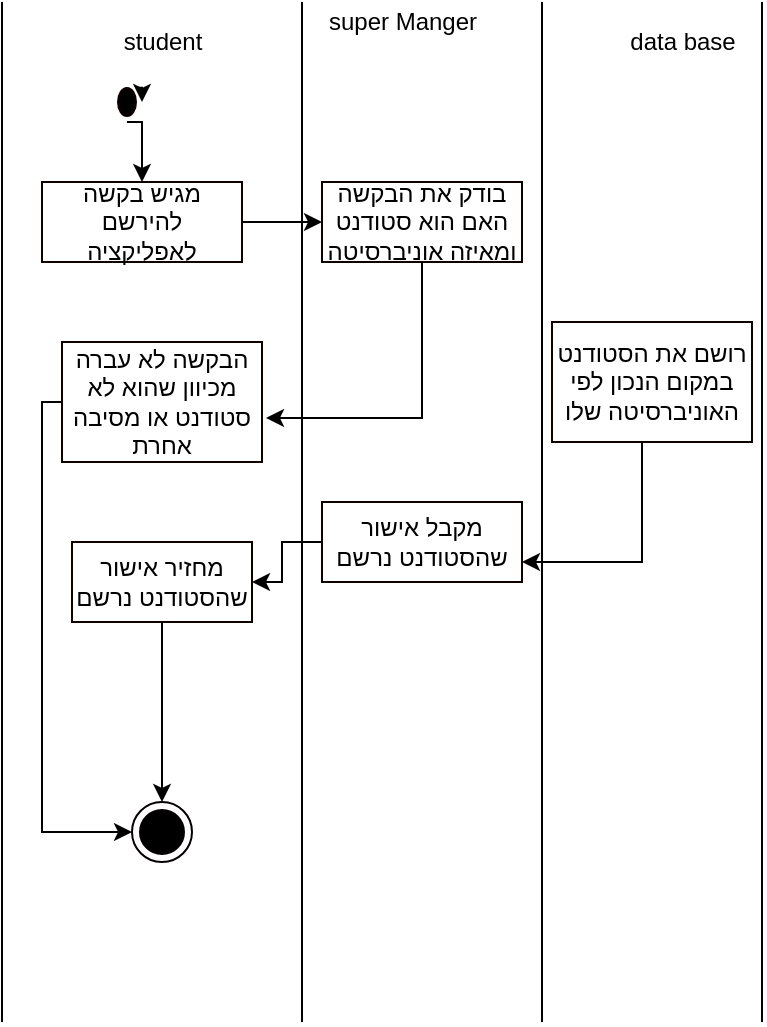 <mxfile version="15.8.3"><diagram id="ZxcNrr2-RxVxVpdg4Wmk" name="Page-1"><mxGraphModel dx="1038" dy="536" grid="1" gridSize="10" guides="1" tooltips="1" connect="1" arrows="1" fold="1" page="1" pageScale="1" pageWidth="850" pageHeight="1100" math="0" shadow="0"><root><mxCell id="0"/><mxCell id="1" parent="0"/><mxCell id="-XX0d6gznkLsI2aIMCxq-1" value="" style="endArrow=none;html=1;rounded=0;" edge="1" parent="1"><mxGeometry width="50" height="50" relative="1" as="geometry"><mxPoint x="290" y="520" as="sourcePoint"/><mxPoint x="290" y="10" as="targetPoint"/><Array as="points"><mxPoint x="290" y="140"/></Array></mxGeometry></mxCell><mxCell id="-XX0d6gznkLsI2aIMCxq-2" value="" style="endArrow=none;html=1;rounded=0;" edge="1" parent="1"><mxGeometry width="50" height="50" relative="1" as="geometry"><mxPoint x="520" y="520" as="sourcePoint"/><mxPoint x="520" y="10" as="targetPoint"/><Array as="points"><mxPoint x="520" y="140"/></Array></mxGeometry></mxCell><mxCell id="-XX0d6gznkLsI2aIMCxq-3" value="" style="endArrow=none;html=1;rounded=0;" edge="1" parent="1"><mxGeometry width="50" height="50" relative="1" as="geometry"><mxPoint x="410" y="520" as="sourcePoint"/><mxPoint x="410" y="10" as="targetPoint"/><Array as="points"><mxPoint x="410" y="140"/></Array></mxGeometry></mxCell><mxCell id="-XX0d6gznkLsI2aIMCxq-4" value="" style="endArrow=none;html=1;rounded=0;" edge="1" parent="1"><mxGeometry width="50" height="50" relative="1" as="geometry"><mxPoint x="140" y="520" as="sourcePoint"/><mxPoint x="140" y="10" as="targetPoint"/><Array as="points"><mxPoint x="140" y="140"/></Array></mxGeometry></mxCell><mxCell id="-XX0d6gznkLsI2aIMCxq-5" value="student" style="text;html=1;align=center;verticalAlign=middle;resizable=0;points=[];autosize=1;strokeColor=none;fillColor=none;" vertex="1" parent="1"><mxGeometry x="195" y="20" width="50" height="20" as="geometry"/></mxCell><mxCell id="-XX0d6gznkLsI2aIMCxq-6" value="super Manger" style="text;html=1;align=center;verticalAlign=middle;resizable=0;points=[];autosize=1;strokeColor=none;fillColor=none;" vertex="1" parent="1"><mxGeometry x="295" y="10" width="90" height="20" as="geometry"/></mxCell><mxCell id="-XX0d6gznkLsI2aIMCxq-7" value="data base" style="text;html=1;align=center;verticalAlign=middle;resizable=0;points=[];autosize=1;strokeColor=none;fillColor=none;" vertex="1" parent="1"><mxGeometry x="445" y="20" width="70" height="20" as="geometry"/></mxCell><mxCell id="-XX0d6gznkLsI2aIMCxq-8" style="edgeStyle=orthogonalEdgeStyle;rounded=0;orthogonalLoop=1;jettySize=auto;html=1;exitX=0.5;exitY=1;exitDx=0;exitDy=0;" edge="1" parent="1" source="-XX0d6gznkLsI2aIMCxq-9" target="-XX0d6gznkLsI2aIMCxq-11"><mxGeometry relative="1" as="geometry"><Array as="points"><mxPoint x="210" y="70"/></Array></mxGeometry></mxCell><mxCell id="-XX0d6gznkLsI2aIMCxq-9" value="" style="ellipse;html=1;shape=startState;fillColor=#000000;strokeColor=#0F0000;" vertex="1" parent="1"><mxGeometry x="195" y="50" width="15" height="20" as="geometry"/></mxCell><mxCell id="-XX0d6gznkLsI2aIMCxq-10" style="edgeStyle=orthogonalEdgeStyle;rounded=0;orthogonalLoop=1;jettySize=auto;html=1;entryX=0;entryY=0.5;entryDx=0;entryDy=0;" edge="1" parent="1" source="-XX0d6gznkLsI2aIMCxq-11" target="-XX0d6gznkLsI2aIMCxq-14"><mxGeometry relative="1" as="geometry"/></mxCell><mxCell id="-XX0d6gznkLsI2aIMCxq-11" value="מגיש בקשה להירשם לאפליקציה" style="whiteSpace=wrap;html=1;align=center;strokeColor=#0F0000;" vertex="1" parent="1"><mxGeometry x="160" y="100" width="100" height="40" as="geometry"/></mxCell><mxCell id="-XX0d6gznkLsI2aIMCxq-12" style="edgeStyle=orthogonalEdgeStyle;rounded=0;orthogonalLoop=1;jettySize=auto;html=1;exitX=1;exitY=0;exitDx=0;exitDy=0;entryX=1;entryY=0.5;entryDx=0;entryDy=0;" edge="1" parent="1" source="-XX0d6gznkLsI2aIMCxq-9" target="-XX0d6gznkLsI2aIMCxq-9"><mxGeometry relative="1" as="geometry"/></mxCell><mxCell id="-XX0d6gznkLsI2aIMCxq-13" style="edgeStyle=orthogonalEdgeStyle;rounded=0;orthogonalLoop=1;jettySize=auto;html=1;entryX=1.02;entryY=0.633;entryDx=0;entryDy=0;entryPerimeter=0;" edge="1" parent="1" source="-XX0d6gznkLsI2aIMCxq-14" target="-XX0d6gznkLsI2aIMCxq-18"><mxGeometry relative="1" as="geometry"><mxPoint x="350" y="220" as="targetPoint"/><Array as="points"><mxPoint x="350" y="218"/></Array></mxGeometry></mxCell><mxCell id="-XX0d6gznkLsI2aIMCxq-14" value="בודק את הבקשה האם הוא סטודנט ומאיזה אוניברסיטה " style="whiteSpace=wrap;html=1;align=center;strokeColor=#0F0000;" vertex="1" parent="1"><mxGeometry x="300" y="100" width="100" height="40" as="geometry"/></mxCell><mxCell id="-XX0d6gznkLsI2aIMCxq-15" style="edgeStyle=orthogonalEdgeStyle;rounded=0;orthogonalLoop=1;jettySize=auto;html=1;entryX=1;entryY=0.75;entryDx=0;entryDy=0;" edge="1" parent="1" source="-XX0d6gznkLsI2aIMCxq-16" target="-XX0d6gznkLsI2aIMCxq-20"><mxGeometry relative="1" as="geometry"><Array as="points"><mxPoint x="460" y="290"/></Array></mxGeometry></mxCell><mxCell id="-XX0d6gznkLsI2aIMCxq-16" value="רושם את הסטודנט במקום הנכון לפי האוניברסיטה שלו" style="whiteSpace=wrap;html=1;align=center;strokeColor=#0F0000;" vertex="1" parent="1"><mxGeometry x="415" y="170" width="100" height="60" as="geometry"/></mxCell><mxCell id="-XX0d6gznkLsI2aIMCxq-17" style="edgeStyle=orthogonalEdgeStyle;rounded=0;orthogonalLoop=1;jettySize=auto;html=1;entryX=0;entryY=0.5;entryDx=0;entryDy=0;" edge="1" parent="1" source="-XX0d6gznkLsI2aIMCxq-18" target="-XX0d6gznkLsI2aIMCxq-23"><mxGeometry relative="1" as="geometry"><Array as="points"><mxPoint x="160" y="210"/><mxPoint x="160" y="425"/></Array></mxGeometry></mxCell><mxCell id="-XX0d6gznkLsI2aIMCxq-18" value="הבקשה לא עברה מכיוון שהוא לא סטודנט או מסיבה אחרת" style="whiteSpace=wrap;html=1;align=center;strokeColor=#0F0000;" vertex="1" parent="1"><mxGeometry x="170" y="180" width="100" height="60" as="geometry"/></mxCell><mxCell id="-XX0d6gznkLsI2aIMCxq-19" style="edgeStyle=orthogonalEdgeStyle;rounded=0;orthogonalLoop=1;jettySize=auto;html=1;entryX=1;entryY=0.5;entryDx=0;entryDy=0;" edge="1" parent="1" source="-XX0d6gznkLsI2aIMCxq-20" target="-XX0d6gznkLsI2aIMCxq-22"><mxGeometry relative="1" as="geometry"/></mxCell><mxCell id="-XX0d6gznkLsI2aIMCxq-20" value="מקבל אישור שהסטודנט נרשם" style="whiteSpace=wrap;html=1;strokeColor=#0F0000;" vertex="1" parent="1"><mxGeometry x="300" y="260" width="100" height="40" as="geometry"/></mxCell><mxCell id="-XX0d6gznkLsI2aIMCxq-21" style="edgeStyle=orthogonalEdgeStyle;rounded=0;orthogonalLoop=1;jettySize=auto;html=1;" edge="1" parent="1" source="-XX0d6gznkLsI2aIMCxq-22" target="-XX0d6gznkLsI2aIMCxq-23"><mxGeometry relative="1" as="geometry"/></mxCell><mxCell id="-XX0d6gznkLsI2aIMCxq-22" value="מחזיר אישור שהסטודנט נרשם" style="whiteSpace=wrap;html=1;strokeColor=#0F0000;" vertex="1" parent="1"><mxGeometry x="175" y="280" width="90" height="40" as="geometry"/></mxCell><mxCell id="-XX0d6gznkLsI2aIMCxq-23" value="" style="ellipse;html=1;shape=endState;fillColor=#000000;strokeColor=#050000;" vertex="1" parent="1"><mxGeometry x="205" y="410" width="30" height="30" as="geometry"/></mxCell></root></mxGraphModel></diagram></mxfile>